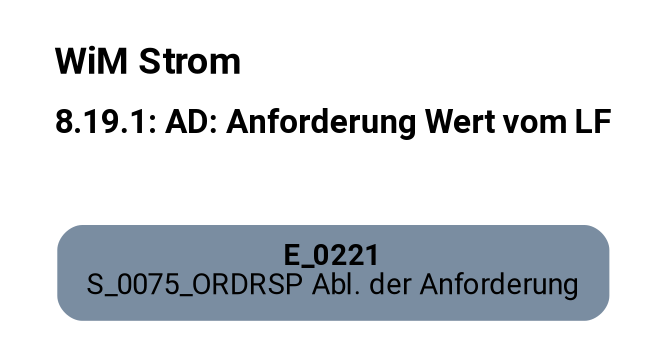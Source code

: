 digraph D {
    labelloc="t";
    label=<<B><FONT POINT-SIZE="18">WiM Strom</FONT></B><BR align="left"/><BR/><B><FONT POINT-SIZE="16">8.19.1: AD: Anforderung Wert vom LF</FONT></B><BR align="left"/><BR/><BR/><BR/>>;
    ratio="compress";
    concentrate=true;
    pack=true;
    rankdir=TB;
    packmode="array";
    size="20,20";
    fontsize=12;
    pad=0.25;
    "Empty" [margin="0.2,0.12", shape=box, style="filled,rounded", penwidth=0.0, fillcolor="#7a8da1", label=<<B>E_0221</B><BR align="center"/><FONT>S_0075_ORDRSP Abl. der Anforderung</FONT><BR align="center"/>>, fontname="Roboto, sans-serif"];


    bgcolor="transparent";
fontname="Roboto, sans-serif";
}
